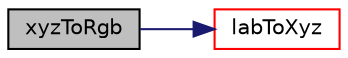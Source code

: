 digraph "xyzToRgb"
{
  bgcolor="transparent";
  edge [fontname="Helvetica",fontsize="10",labelfontname="Helvetica",labelfontsize="10"];
  node [fontname="Helvetica",fontsize="10",shape=record];
  rankdir="LR";
  Node1 [label="xyzToRgb",height=0.2,width=0.4,color="black", fillcolor="grey75", style="filled" fontcolor="black"];
  Node1 -> Node2 [color="midnightblue",fontsize="10",style="solid",fontname="Helvetica"];
  Node2 [label="labToXyz",height=0.2,width=0.4,color="red",URL="$namespaceFoam_1_1colourTools.html#ab7ccf9be3dbeb6743863c3d7cc1d998c",tooltip="Convert LAB to XYZ. "];
}

